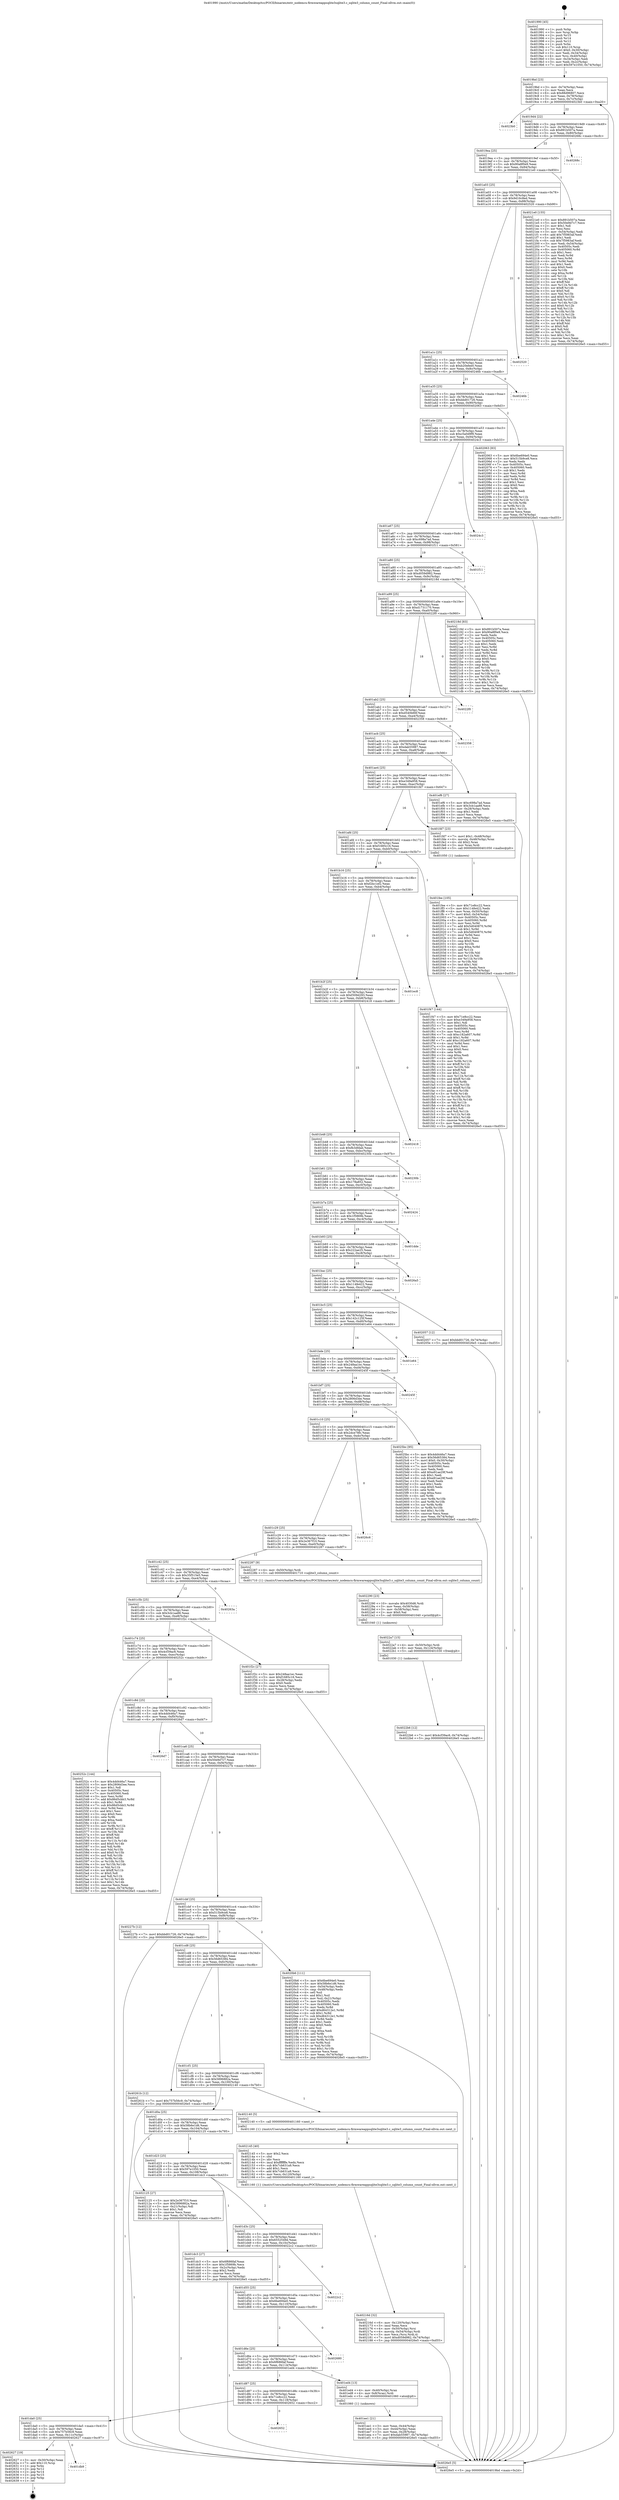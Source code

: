digraph "0x401990" {
  label = "0x401990 (/mnt/c/Users/mathe/Desktop/tcc/POCII/binaries/extr_nodemcu-firmwareappsqlite3sqlite3.c_sqlite3_column_count_Final-ollvm.out::main(0))"
  labelloc = "t"
  node[shape=record]

  Entry [label="",width=0.3,height=0.3,shape=circle,fillcolor=black,style=filled]
  "0x4019bd" [label="{
     0x4019bd [23]\l
     | [instrs]\l
     &nbsp;&nbsp;0x4019bd \<+3\>: mov -0x74(%rbp),%eax\l
     &nbsp;&nbsp;0x4019c0 \<+2\>: mov %eax,%ecx\l
     &nbsp;&nbsp;0x4019c2 \<+6\>: sub $0x88d96807,%ecx\l
     &nbsp;&nbsp;0x4019c8 \<+3\>: mov %eax,-0x78(%rbp)\l
     &nbsp;&nbsp;0x4019cb \<+3\>: mov %ecx,-0x7c(%rbp)\l
     &nbsp;&nbsp;0x4019ce \<+6\>: je 00000000004023b0 \<main+0xa20\>\l
  }"]
  "0x4023b0" [label="{
     0x4023b0\l
  }", style=dashed]
  "0x4019d4" [label="{
     0x4019d4 [22]\l
     | [instrs]\l
     &nbsp;&nbsp;0x4019d4 \<+5\>: jmp 00000000004019d9 \<main+0x49\>\l
     &nbsp;&nbsp;0x4019d9 \<+3\>: mov -0x78(%rbp),%eax\l
     &nbsp;&nbsp;0x4019dc \<+5\>: sub $0x891b507a,%eax\l
     &nbsp;&nbsp;0x4019e1 \<+3\>: mov %eax,-0x80(%rbp)\l
     &nbsp;&nbsp;0x4019e4 \<+6\>: je 000000000040268c \<main+0xcfc\>\l
  }"]
  Exit [label="",width=0.3,height=0.3,shape=circle,fillcolor=black,style=filled,peripheries=2]
  "0x40268c" [label="{
     0x40268c\l
  }", style=dashed]
  "0x4019ea" [label="{
     0x4019ea [25]\l
     | [instrs]\l
     &nbsp;&nbsp;0x4019ea \<+5\>: jmp 00000000004019ef \<main+0x5f\>\l
     &nbsp;&nbsp;0x4019ef \<+3\>: mov -0x78(%rbp),%eax\l
     &nbsp;&nbsp;0x4019f2 \<+5\>: sub $0x90a8f0e9,%eax\l
     &nbsp;&nbsp;0x4019f7 \<+6\>: mov %eax,-0x84(%rbp)\l
     &nbsp;&nbsp;0x4019fd \<+6\>: je 00000000004021e0 \<main+0x850\>\l
  }"]
  "0x401db9" [label="{
     0x401db9\l
  }", style=dashed]
  "0x4021e0" [label="{
     0x4021e0 [155]\l
     | [instrs]\l
     &nbsp;&nbsp;0x4021e0 \<+5\>: mov $0x891b507a,%eax\l
     &nbsp;&nbsp;0x4021e5 \<+5\>: mov $0x50e9d7c7,%ecx\l
     &nbsp;&nbsp;0x4021ea \<+2\>: mov $0x1,%dl\l
     &nbsp;&nbsp;0x4021ec \<+2\>: xor %esi,%esi\l
     &nbsp;&nbsp;0x4021ee \<+3\>: mov -0x54(%rbp),%edi\l
     &nbsp;&nbsp;0x4021f1 \<+6\>: add $0x7f5983af,%edi\l
     &nbsp;&nbsp;0x4021f7 \<+3\>: add $0x1,%edi\l
     &nbsp;&nbsp;0x4021fa \<+6\>: sub $0x7f5983af,%edi\l
     &nbsp;&nbsp;0x402200 \<+3\>: mov %edi,-0x54(%rbp)\l
     &nbsp;&nbsp;0x402203 \<+7\>: mov 0x40505c,%edi\l
     &nbsp;&nbsp;0x40220a \<+8\>: mov 0x405060,%r8d\l
     &nbsp;&nbsp;0x402212 \<+3\>: sub $0x1,%esi\l
     &nbsp;&nbsp;0x402215 \<+3\>: mov %edi,%r9d\l
     &nbsp;&nbsp;0x402218 \<+3\>: add %esi,%r9d\l
     &nbsp;&nbsp;0x40221b \<+4\>: imul %r9d,%edi\l
     &nbsp;&nbsp;0x40221f \<+3\>: and $0x1,%edi\l
     &nbsp;&nbsp;0x402222 \<+3\>: cmp $0x0,%edi\l
     &nbsp;&nbsp;0x402225 \<+4\>: sete %r10b\l
     &nbsp;&nbsp;0x402229 \<+4\>: cmp $0xa,%r8d\l
     &nbsp;&nbsp;0x40222d \<+4\>: setl %r11b\l
     &nbsp;&nbsp;0x402231 \<+3\>: mov %r10b,%bl\l
     &nbsp;&nbsp;0x402234 \<+3\>: xor $0xff,%bl\l
     &nbsp;&nbsp;0x402237 \<+3\>: mov %r11b,%r14b\l
     &nbsp;&nbsp;0x40223a \<+4\>: xor $0xff,%r14b\l
     &nbsp;&nbsp;0x40223e \<+3\>: xor $0x0,%dl\l
     &nbsp;&nbsp;0x402241 \<+3\>: mov %bl,%r15b\l
     &nbsp;&nbsp;0x402244 \<+4\>: and $0x0,%r15b\l
     &nbsp;&nbsp;0x402248 \<+3\>: and %dl,%r10b\l
     &nbsp;&nbsp;0x40224b \<+3\>: mov %r14b,%r12b\l
     &nbsp;&nbsp;0x40224e \<+4\>: and $0x0,%r12b\l
     &nbsp;&nbsp;0x402252 \<+3\>: and %dl,%r11b\l
     &nbsp;&nbsp;0x402255 \<+3\>: or %r10b,%r15b\l
     &nbsp;&nbsp;0x402258 \<+3\>: or %r11b,%r12b\l
     &nbsp;&nbsp;0x40225b \<+3\>: xor %r12b,%r15b\l
     &nbsp;&nbsp;0x40225e \<+3\>: or %r14b,%bl\l
     &nbsp;&nbsp;0x402261 \<+3\>: xor $0xff,%bl\l
     &nbsp;&nbsp;0x402264 \<+3\>: or $0x0,%dl\l
     &nbsp;&nbsp;0x402267 \<+2\>: and %dl,%bl\l
     &nbsp;&nbsp;0x402269 \<+3\>: or %bl,%r15b\l
     &nbsp;&nbsp;0x40226c \<+4\>: test $0x1,%r15b\l
     &nbsp;&nbsp;0x402270 \<+3\>: cmovne %ecx,%eax\l
     &nbsp;&nbsp;0x402273 \<+3\>: mov %eax,-0x74(%rbp)\l
     &nbsp;&nbsp;0x402276 \<+5\>: jmp 00000000004026e5 \<main+0xd55\>\l
  }"]
  "0x401a03" [label="{
     0x401a03 [25]\l
     | [instrs]\l
     &nbsp;&nbsp;0x401a03 \<+5\>: jmp 0000000000401a08 \<main+0x78\>\l
     &nbsp;&nbsp;0x401a08 \<+3\>: mov -0x78(%rbp),%eax\l
     &nbsp;&nbsp;0x401a0b \<+5\>: sub $0x9d16c8ed,%eax\l
     &nbsp;&nbsp;0x401a10 \<+6\>: mov %eax,-0x88(%rbp)\l
     &nbsp;&nbsp;0x401a16 \<+6\>: je 0000000000402520 \<main+0xb90\>\l
  }"]
  "0x402627" [label="{
     0x402627 [19]\l
     | [instrs]\l
     &nbsp;&nbsp;0x402627 \<+3\>: mov -0x30(%rbp),%eax\l
     &nbsp;&nbsp;0x40262a \<+7\>: add $0x110,%rsp\l
     &nbsp;&nbsp;0x402631 \<+1\>: pop %rbx\l
     &nbsp;&nbsp;0x402632 \<+2\>: pop %r12\l
     &nbsp;&nbsp;0x402634 \<+2\>: pop %r14\l
     &nbsp;&nbsp;0x402636 \<+2\>: pop %r15\l
     &nbsp;&nbsp;0x402638 \<+1\>: pop %rbp\l
     &nbsp;&nbsp;0x402639 \<+1\>: ret\l
  }"]
  "0x402520" [label="{
     0x402520\l
  }", style=dashed]
  "0x401a1c" [label="{
     0x401a1c [25]\l
     | [instrs]\l
     &nbsp;&nbsp;0x401a1c \<+5\>: jmp 0000000000401a21 \<main+0x91\>\l
     &nbsp;&nbsp;0x401a21 \<+3\>: mov -0x78(%rbp),%eax\l
     &nbsp;&nbsp;0x401a24 \<+5\>: sub $0xb20efee0,%eax\l
     &nbsp;&nbsp;0x401a29 \<+6\>: mov %eax,-0x8c(%rbp)\l
     &nbsp;&nbsp;0x401a2f \<+6\>: je 000000000040246b \<main+0xadb\>\l
  }"]
  "0x401da0" [label="{
     0x401da0 [25]\l
     | [instrs]\l
     &nbsp;&nbsp;0x401da0 \<+5\>: jmp 0000000000401da5 \<main+0x415\>\l
     &nbsp;&nbsp;0x401da5 \<+3\>: mov -0x78(%rbp),%eax\l
     &nbsp;&nbsp;0x401da8 \<+5\>: sub $0x757b56c9,%eax\l
     &nbsp;&nbsp;0x401dad \<+6\>: mov %eax,-0x11c(%rbp)\l
     &nbsp;&nbsp;0x401db3 \<+6\>: je 0000000000402627 \<main+0xc97\>\l
  }"]
  "0x40246b" [label="{
     0x40246b\l
  }", style=dashed]
  "0x401a35" [label="{
     0x401a35 [25]\l
     | [instrs]\l
     &nbsp;&nbsp;0x401a35 \<+5\>: jmp 0000000000401a3a \<main+0xaa\>\l
     &nbsp;&nbsp;0x401a3a \<+3\>: mov -0x78(%rbp),%eax\l
     &nbsp;&nbsp;0x401a3d \<+5\>: sub $0xbbd01726,%eax\l
     &nbsp;&nbsp;0x401a42 \<+6\>: mov %eax,-0x90(%rbp)\l
     &nbsp;&nbsp;0x401a48 \<+6\>: je 0000000000402063 \<main+0x6d3\>\l
  }"]
  "0x402652" [label="{
     0x402652\l
  }", style=dashed]
  "0x402063" [label="{
     0x402063 [83]\l
     | [instrs]\l
     &nbsp;&nbsp;0x402063 \<+5\>: mov $0x6be694e0,%eax\l
     &nbsp;&nbsp;0x402068 \<+5\>: mov $0x515b9ce8,%ecx\l
     &nbsp;&nbsp;0x40206d \<+2\>: xor %edx,%edx\l
     &nbsp;&nbsp;0x40206f \<+7\>: mov 0x40505c,%esi\l
     &nbsp;&nbsp;0x402076 \<+7\>: mov 0x405060,%edi\l
     &nbsp;&nbsp;0x40207d \<+3\>: sub $0x1,%edx\l
     &nbsp;&nbsp;0x402080 \<+3\>: mov %esi,%r8d\l
     &nbsp;&nbsp;0x402083 \<+3\>: add %edx,%r8d\l
     &nbsp;&nbsp;0x402086 \<+4\>: imul %r8d,%esi\l
     &nbsp;&nbsp;0x40208a \<+3\>: and $0x1,%esi\l
     &nbsp;&nbsp;0x40208d \<+3\>: cmp $0x0,%esi\l
     &nbsp;&nbsp;0x402090 \<+4\>: sete %r9b\l
     &nbsp;&nbsp;0x402094 \<+3\>: cmp $0xa,%edi\l
     &nbsp;&nbsp;0x402097 \<+4\>: setl %r10b\l
     &nbsp;&nbsp;0x40209b \<+3\>: mov %r9b,%r11b\l
     &nbsp;&nbsp;0x40209e \<+3\>: and %r10b,%r11b\l
     &nbsp;&nbsp;0x4020a1 \<+3\>: xor %r10b,%r9b\l
     &nbsp;&nbsp;0x4020a4 \<+3\>: or %r9b,%r11b\l
     &nbsp;&nbsp;0x4020a7 \<+4\>: test $0x1,%r11b\l
     &nbsp;&nbsp;0x4020ab \<+3\>: cmovne %ecx,%eax\l
     &nbsp;&nbsp;0x4020ae \<+3\>: mov %eax,-0x74(%rbp)\l
     &nbsp;&nbsp;0x4020b1 \<+5\>: jmp 00000000004026e5 \<main+0xd55\>\l
  }"]
  "0x401a4e" [label="{
     0x401a4e [25]\l
     | [instrs]\l
     &nbsp;&nbsp;0x401a4e \<+5\>: jmp 0000000000401a53 \<main+0xc3\>\l
     &nbsp;&nbsp;0x401a53 \<+3\>: mov -0x78(%rbp),%eax\l
     &nbsp;&nbsp;0x401a56 \<+5\>: sub $0xc5a0d9f9,%eax\l
     &nbsp;&nbsp;0x401a5b \<+6\>: mov %eax,-0x94(%rbp)\l
     &nbsp;&nbsp;0x401a61 \<+6\>: je 00000000004024c3 \<main+0xb33\>\l
  }"]
  "0x4022b6" [label="{
     0x4022b6 [12]\l
     | [instrs]\l
     &nbsp;&nbsp;0x4022b6 \<+7\>: movl $0x4cf39ac6,-0x74(%rbp)\l
     &nbsp;&nbsp;0x4022bd \<+5\>: jmp 00000000004026e5 \<main+0xd55\>\l
  }"]
  "0x4024c3" [label="{
     0x4024c3\l
  }", style=dashed]
  "0x401a67" [label="{
     0x401a67 [25]\l
     | [instrs]\l
     &nbsp;&nbsp;0x401a67 \<+5\>: jmp 0000000000401a6c \<main+0xdc\>\l
     &nbsp;&nbsp;0x401a6c \<+3\>: mov -0x78(%rbp),%eax\l
     &nbsp;&nbsp;0x401a6f \<+5\>: sub $0xc698a7ad,%eax\l
     &nbsp;&nbsp;0x401a74 \<+6\>: mov %eax,-0x98(%rbp)\l
     &nbsp;&nbsp;0x401a7a \<+6\>: je 0000000000401f11 \<main+0x581\>\l
  }"]
  "0x4022a7" [label="{
     0x4022a7 [15]\l
     | [instrs]\l
     &nbsp;&nbsp;0x4022a7 \<+4\>: mov -0x50(%rbp),%rdi\l
     &nbsp;&nbsp;0x4022ab \<+6\>: mov %eax,-0x124(%rbp)\l
     &nbsp;&nbsp;0x4022b1 \<+5\>: call 0000000000401030 \<free@plt\>\l
     | [calls]\l
     &nbsp;&nbsp;0x401030 \{1\} (unknown)\l
  }"]
  "0x401f11" [label="{
     0x401f11\l
  }", style=dashed]
  "0x401a80" [label="{
     0x401a80 [25]\l
     | [instrs]\l
     &nbsp;&nbsp;0x401a80 \<+5\>: jmp 0000000000401a85 \<main+0xf5\>\l
     &nbsp;&nbsp;0x401a85 \<+3\>: mov -0x78(%rbp),%eax\l
     &nbsp;&nbsp;0x401a88 \<+5\>: sub $0xd059d982,%eax\l
     &nbsp;&nbsp;0x401a8d \<+6\>: mov %eax,-0x9c(%rbp)\l
     &nbsp;&nbsp;0x401a93 \<+6\>: je 000000000040218d \<main+0x7fd\>\l
  }"]
  "0x402290" [label="{
     0x402290 [23]\l
     | [instrs]\l
     &nbsp;&nbsp;0x402290 \<+10\>: movabs $0x4030d6,%rdi\l
     &nbsp;&nbsp;0x40229a \<+3\>: mov %eax,-0x58(%rbp)\l
     &nbsp;&nbsp;0x40229d \<+3\>: mov -0x58(%rbp),%esi\l
     &nbsp;&nbsp;0x4022a0 \<+2\>: mov $0x0,%al\l
     &nbsp;&nbsp;0x4022a2 \<+5\>: call 0000000000401040 \<printf@plt\>\l
     | [calls]\l
     &nbsp;&nbsp;0x401040 \{1\} (unknown)\l
  }"]
  "0x40218d" [label="{
     0x40218d [83]\l
     | [instrs]\l
     &nbsp;&nbsp;0x40218d \<+5\>: mov $0x891b507a,%eax\l
     &nbsp;&nbsp;0x402192 \<+5\>: mov $0x90a8f0e9,%ecx\l
     &nbsp;&nbsp;0x402197 \<+2\>: xor %edx,%edx\l
     &nbsp;&nbsp;0x402199 \<+7\>: mov 0x40505c,%esi\l
     &nbsp;&nbsp;0x4021a0 \<+7\>: mov 0x405060,%edi\l
     &nbsp;&nbsp;0x4021a7 \<+3\>: sub $0x1,%edx\l
     &nbsp;&nbsp;0x4021aa \<+3\>: mov %esi,%r8d\l
     &nbsp;&nbsp;0x4021ad \<+3\>: add %edx,%r8d\l
     &nbsp;&nbsp;0x4021b0 \<+4\>: imul %r8d,%esi\l
     &nbsp;&nbsp;0x4021b4 \<+3\>: and $0x1,%esi\l
     &nbsp;&nbsp;0x4021b7 \<+3\>: cmp $0x0,%esi\l
     &nbsp;&nbsp;0x4021ba \<+4\>: sete %r9b\l
     &nbsp;&nbsp;0x4021be \<+3\>: cmp $0xa,%edi\l
     &nbsp;&nbsp;0x4021c1 \<+4\>: setl %r10b\l
     &nbsp;&nbsp;0x4021c5 \<+3\>: mov %r9b,%r11b\l
     &nbsp;&nbsp;0x4021c8 \<+3\>: and %r10b,%r11b\l
     &nbsp;&nbsp;0x4021cb \<+3\>: xor %r10b,%r9b\l
     &nbsp;&nbsp;0x4021ce \<+3\>: or %r9b,%r11b\l
     &nbsp;&nbsp;0x4021d1 \<+4\>: test $0x1,%r11b\l
     &nbsp;&nbsp;0x4021d5 \<+3\>: cmovne %ecx,%eax\l
     &nbsp;&nbsp;0x4021d8 \<+3\>: mov %eax,-0x74(%rbp)\l
     &nbsp;&nbsp;0x4021db \<+5\>: jmp 00000000004026e5 \<main+0xd55\>\l
  }"]
  "0x401a99" [label="{
     0x401a99 [25]\l
     | [instrs]\l
     &nbsp;&nbsp;0x401a99 \<+5\>: jmp 0000000000401a9e \<main+0x10e\>\l
     &nbsp;&nbsp;0x401a9e \<+3\>: mov -0x78(%rbp),%eax\l
     &nbsp;&nbsp;0x401aa1 \<+5\>: sub $0xd1731170,%eax\l
     &nbsp;&nbsp;0x401aa6 \<+6\>: mov %eax,-0xa0(%rbp)\l
     &nbsp;&nbsp;0x401aac \<+6\>: je 00000000004022f0 \<main+0x960\>\l
  }"]
  "0x40216d" [label="{
     0x40216d [32]\l
     | [instrs]\l
     &nbsp;&nbsp;0x40216d \<+6\>: mov -0x120(%rbp),%ecx\l
     &nbsp;&nbsp;0x402173 \<+3\>: imul %eax,%ecx\l
     &nbsp;&nbsp;0x402176 \<+4\>: mov -0x50(%rbp),%rsi\l
     &nbsp;&nbsp;0x40217a \<+4\>: movslq -0x54(%rbp),%rdi\l
     &nbsp;&nbsp;0x40217e \<+3\>: mov %ecx,(%rsi,%rdi,4)\l
     &nbsp;&nbsp;0x402181 \<+7\>: movl $0xd059d982,-0x74(%rbp)\l
     &nbsp;&nbsp;0x402188 \<+5\>: jmp 00000000004026e5 \<main+0xd55\>\l
  }"]
  "0x4022f0" [label="{
     0x4022f0\l
  }", style=dashed]
  "0x401ab2" [label="{
     0x401ab2 [25]\l
     | [instrs]\l
     &nbsp;&nbsp;0x401ab2 \<+5\>: jmp 0000000000401ab7 \<main+0x127\>\l
     &nbsp;&nbsp;0x401ab7 \<+3\>: mov -0x78(%rbp),%eax\l
     &nbsp;&nbsp;0x401aba \<+5\>: sub $0xd540b66f,%eax\l
     &nbsp;&nbsp;0x401abf \<+6\>: mov %eax,-0xa4(%rbp)\l
     &nbsp;&nbsp;0x401ac5 \<+6\>: je 0000000000402358 \<main+0x9c8\>\l
  }"]
  "0x402145" [label="{
     0x402145 [40]\l
     | [instrs]\l
     &nbsp;&nbsp;0x402145 \<+5\>: mov $0x2,%ecx\l
     &nbsp;&nbsp;0x40214a \<+1\>: cltd\l
     &nbsp;&nbsp;0x40214b \<+2\>: idiv %ecx\l
     &nbsp;&nbsp;0x40214d \<+6\>: imul $0xfffffffe,%edx,%ecx\l
     &nbsp;&nbsp;0x402153 \<+6\>: sub $0x7cb631a9,%ecx\l
     &nbsp;&nbsp;0x402159 \<+3\>: add $0x1,%ecx\l
     &nbsp;&nbsp;0x40215c \<+6\>: add $0x7cb631a9,%ecx\l
     &nbsp;&nbsp;0x402162 \<+6\>: mov %ecx,-0x120(%rbp)\l
     &nbsp;&nbsp;0x402168 \<+5\>: call 0000000000401160 \<next_i\>\l
     | [calls]\l
     &nbsp;&nbsp;0x401160 \{1\} (/mnt/c/Users/mathe/Desktop/tcc/POCII/binaries/extr_nodemcu-firmwareappsqlite3sqlite3.c_sqlite3_column_count_Final-ollvm.out::next_i)\l
  }"]
  "0x402358" [label="{
     0x402358\l
  }", style=dashed]
  "0x401acb" [label="{
     0x401acb [25]\l
     | [instrs]\l
     &nbsp;&nbsp;0x401acb \<+5\>: jmp 0000000000401ad0 \<main+0x140\>\l
     &nbsp;&nbsp;0x401ad0 \<+3\>: mov -0x78(%rbp),%eax\l
     &nbsp;&nbsp;0x401ad3 \<+5\>: sub $0xdab55987,%eax\l
     &nbsp;&nbsp;0x401ad8 \<+6\>: mov %eax,-0xa8(%rbp)\l
     &nbsp;&nbsp;0x401ade \<+6\>: je 0000000000401ef6 \<main+0x566\>\l
  }"]
  "0x401fee" [label="{
     0x401fee [105]\l
     | [instrs]\l
     &nbsp;&nbsp;0x401fee \<+5\>: mov $0x71e8cc22,%ecx\l
     &nbsp;&nbsp;0x401ff3 \<+5\>: mov $0x114fe422,%edx\l
     &nbsp;&nbsp;0x401ff8 \<+4\>: mov %rax,-0x50(%rbp)\l
     &nbsp;&nbsp;0x401ffc \<+7\>: movl $0x0,-0x54(%rbp)\l
     &nbsp;&nbsp;0x402003 \<+7\>: mov 0x40505c,%esi\l
     &nbsp;&nbsp;0x40200a \<+8\>: mov 0x405060,%r8d\l
     &nbsp;&nbsp;0x402012 \<+3\>: mov %esi,%r9d\l
     &nbsp;&nbsp;0x402015 \<+7\>: add $0x5d040870,%r9d\l
     &nbsp;&nbsp;0x40201c \<+4\>: sub $0x1,%r9d\l
     &nbsp;&nbsp;0x402020 \<+7\>: sub $0x5d040870,%r9d\l
     &nbsp;&nbsp;0x402027 \<+4\>: imul %r9d,%esi\l
     &nbsp;&nbsp;0x40202b \<+3\>: and $0x1,%esi\l
     &nbsp;&nbsp;0x40202e \<+3\>: cmp $0x0,%esi\l
     &nbsp;&nbsp;0x402031 \<+4\>: sete %r10b\l
     &nbsp;&nbsp;0x402035 \<+4\>: cmp $0xa,%r8d\l
     &nbsp;&nbsp;0x402039 \<+4\>: setl %r11b\l
     &nbsp;&nbsp;0x40203d \<+3\>: mov %r10b,%bl\l
     &nbsp;&nbsp;0x402040 \<+3\>: and %r11b,%bl\l
     &nbsp;&nbsp;0x402043 \<+3\>: xor %r11b,%r10b\l
     &nbsp;&nbsp;0x402046 \<+3\>: or %r10b,%bl\l
     &nbsp;&nbsp;0x402049 \<+3\>: test $0x1,%bl\l
     &nbsp;&nbsp;0x40204c \<+3\>: cmovne %edx,%ecx\l
     &nbsp;&nbsp;0x40204f \<+3\>: mov %ecx,-0x74(%rbp)\l
     &nbsp;&nbsp;0x402052 \<+5\>: jmp 00000000004026e5 \<main+0xd55\>\l
  }"]
  "0x401ef6" [label="{
     0x401ef6 [27]\l
     | [instrs]\l
     &nbsp;&nbsp;0x401ef6 \<+5\>: mov $0xc698a7ad,%eax\l
     &nbsp;&nbsp;0x401efb \<+5\>: mov $0x3cb1aa88,%ecx\l
     &nbsp;&nbsp;0x401f00 \<+3\>: mov -0x28(%rbp),%edx\l
     &nbsp;&nbsp;0x401f03 \<+3\>: cmp $0x1,%edx\l
     &nbsp;&nbsp;0x401f06 \<+3\>: cmovl %ecx,%eax\l
     &nbsp;&nbsp;0x401f09 \<+3\>: mov %eax,-0x74(%rbp)\l
     &nbsp;&nbsp;0x401f0c \<+5\>: jmp 00000000004026e5 \<main+0xd55\>\l
  }"]
  "0x401ae4" [label="{
     0x401ae4 [25]\l
     | [instrs]\l
     &nbsp;&nbsp;0x401ae4 \<+5\>: jmp 0000000000401ae9 \<main+0x159\>\l
     &nbsp;&nbsp;0x401ae9 \<+3\>: mov -0x78(%rbp),%eax\l
     &nbsp;&nbsp;0x401aec \<+5\>: sub $0xe349a958,%eax\l
     &nbsp;&nbsp;0x401af1 \<+6\>: mov %eax,-0xac(%rbp)\l
     &nbsp;&nbsp;0x401af7 \<+6\>: je 0000000000401fd7 \<main+0x647\>\l
  }"]
  "0x401ee1" [label="{
     0x401ee1 [21]\l
     | [instrs]\l
     &nbsp;&nbsp;0x401ee1 \<+3\>: mov %eax,-0x44(%rbp)\l
     &nbsp;&nbsp;0x401ee4 \<+3\>: mov -0x44(%rbp),%eax\l
     &nbsp;&nbsp;0x401ee7 \<+3\>: mov %eax,-0x28(%rbp)\l
     &nbsp;&nbsp;0x401eea \<+7\>: movl $0xdab55987,-0x74(%rbp)\l
     &nbsp;&nbsp;0x401ef1 \<+5\>: jmp 00000000004026e5 \<main+0xd55\>\l
  }"]
  "0x401fd7" [label="{
     0x401fd7 [23]\l
     | [instrs]\l
     &nbsp;&nbsp;0x401fd7 \<+7\>: movl $0x1,-0x48(%rbp)\l
     &nbsp;&nbsp;0x401fde \<+4\>: movslq -0x48(%rbp),%rax\l
     &nbsp;&nbsp;0x401fe2 \<+4\>: shl $0x2,%rax\l
     &nbsp;&nbsp;0x401fe6 \<+3\>: mov %rax,%rdi\l
     &nbsp;&nbsp;0x401fe9 \<+5\>: call 0000000000401050 \<malloc@plt\>\l
     | [calls]\l
     &nbsp;&nbsp;0x401050 \{1\} (unknown)\l
  }"]
  "0x401afd" [label="{
     0x401afd [25]\l
     | [instrs]\l
     &nbsp;&nbsp;0x401afd \<+5\>: jmp 0000000000401b02 \<main+0x172\>\l
     &nbsp;&nbsp;0x401b02 \<+3\>: mov -0x78(%rbp),%eax\l
     &nbsp;&nbsp;0x401b05 \<+5\>: sub $0xf1685c16,%eax\l
     &nbsp;&nbsp;0x401b0a \<+6\>: mov %eax,-0xb0(%rbp)\l
     &nbsp;&nbsp;0x401b10 \<+6\>: je 0000000000401f47 \<main+0x5b7\>\l
  }"]
  "0x401d87" [label="{
     0x401d87 [25]\l
     | [instrs]\l
     &nbsp;&nbsp;0x401d87 \<+5\>: jmp 0000000000401d8c \<main+0x3fc\>\l
     &nbsp;&nbsp;0x401d8c \<+3\>: mov -0x78(%rbp),%eax\l
     &nbsp;&nbsp;0x401d8f \<+5\>: sub $0x71e8cc22,%eax\l
     &nbsp;&nbsp;0x401d94 \<+6\>: mov %eax,-0x118(%rbp)\l
     &nbsp;&nbsp;0x401d9a \<+6\>: je 0000000000402652 \<main+0xcc2\>\l
  }"]
  "0x401f47" [label="{
     0x401f47 [144]\l
     | [instrs]\l
     &nbsp;&nbsp;0x401f47 \<+5\>: mov $0x71e8cc22,%eax\l
     &nbsp;&nbsp;0x401f4c \<+5\>: mov $0xe349a958,%ecx\l
     &nbsp;&nbsp;0x401f51 \<+2\>: mov $0x1,%dl\l
     &nbsp;&nbsp;0x401f53 \<+7\>: mov 0x40505c,%esi\l
     &nbsp;&nbsp;0x401f5a \<+7\>: mov 0x405060,%edi\l
     &nbsp;&nbsp;0x401f61 \<+3\>: mov %esi,%r8d\l
     &nbsp;&nbsp;0x401f64 \<+7\>: sub $0xc182a607,%r8d\l
     &nbsp;&nbsp;0x401f6b \<+4\>: sub $0x1,%r8d\l
     &nbsp;&nbsp;0x401f6f \<+7\>: add $0xc182a607,%r8d\l
     &nbsp;&nbsp;0x401f76 \<+4\>: imul %r8d,%esi\l
     &nbsp;&nbsp;0x401f7a \<+3\>: and $0x1,%esi\l
     &nbsp;&nbsp;0x401f7d \<+3\>: cmp $0x0,%esi\l
     &nbsp;&nbsp;0x401f80 \<+4\>: sete %r9b\l
     &nbsp;&nbsp;0x401f84 \<+3\>: cmp $0xa,%edi\l
     &nbsp;&nbsp;0x401f87 \<+4\>: setl %r10b\l
     &nbsp;&nbsp;0x401f8b \<+3\>: mov %r9b,%r11b\l
     &nbsp;&nbsp;0x401f8e \<+4\>: xor $0xff,%r11b\l
     &nbsp;&nbsp;0x401f92 \<+3\>: mov %r10b,%bl\l
     &nbsp;&nbsp;0x401f95 \<+3\>: xor $0xff,%bl\l
     &nbsp;&nbsp;0x401f98 \<+3\>: xor $0x1,%dl\l
     &nbsp;&nbsp;0x401f9b \<+3\>: mov %r11b,%r14b\l
     &nbsp;&nbsp;0x401f9e \<+4\>: and $0xff,%r14b\l
     &nbsp;&nbsp;0x401fa2 \<+3\>: and %dl,%r9b\l
     &nbsp;&nbsp;0x401fa5 \<+3\>: mov %bl,%r15b\l
     &nbsp;&nbsp;0x401fa8 \<+4\>: and $0xff,%r15b\l
     &nbsp;&nbsp;0x401fac \<+3\>: and %dl,%r10b\l
     &nbsp;&nbsp;0x401faf \<+3\>: or %r9b,%r14b\l
     &nbsp;&nbsp;0x401fb2 \<+3\>: or %r10b,%r15b\l
     &nbsp;&nbsp;0x401fb5 \<+3\>: xor %r15b,%r14b\l
     &nbsp;&nbsp;0x401fb8 \<+3\>: or %bl,%r11b\l
     &nbsp;&nbsp;0x401fbb \<+4\>: xor $0xff,%r11b\l
     &nbsp;&nbsp;0x401fbf \<+3\>: or $0x1,%dl\l
     &nbsp;&nbsp;0x401fc2 \<+3\>: and %dl,%r11b\l
     &nbsp;&nbsp;0x401fc5 \<+3\>: or %r11b,%r14b\l
     &nbsp;&nbsp;0x401fc8 \<+4\>: test $0x1,%r14b\l
     &nbsp;&nbsp;0x401fcc \<+3\>: cmovne %ecx,%eax\l
     &nbsp;&nbsp;0x401fcf \<+3\>: mov %eax,-0x74(%rbp)\l
     &nbsp;&nbsp;0x401fd2 \<+5\>: jmp 00000000004026e5 \<main+0xd55\>\l
  }"]
  "0x401b16" [label="{
     0x401b16 [25]\l
     | [instrs]\l
     &nbsp;&nbsp;0x401b16 \<+5\>: jmp 0000000000401b1b \<main+0x18b\>\l
     &nbsp;&nbsp;0x401b1b \<+3\>: mov -0x78(%rbp),%eax\l
     &nbsp;&nbsp;0x401b1e \<+5\>: sub $0xf2bc1ef2,%eax\l
     &nbsp;&nbsp;0x401b23 \<+6\>: mov %eax,-0xb4(%rbp)\l
     &nbsp;&nbsp;0x401b29 \<+6\>: je 0000000000401ec8 \<main+0x538\>\l
  }"]
  "0x401ed4" [label="{
     0x401ed4 [13]\l
     | [instrs]\l
     &nbsp;&nbsp;0x401ed4 \<+4\>: mov -0x40(%rbp),%rax\l
     &nbsp;&nbsp;0x401ed8 \<+4\>: mov 0x8(%rax),%rdi\l
     &nbsp;&nbsp;0x401edc \<+5\>: call 0000000000401060 \<atoi@plt\>\l
     | [calls]\l
     &nbsp;&nbsp;0x401060 \{1\} (unknown)\l
  }"]
  "0x401ec8" [label="{
     0x401ec8\l
  }", style=dashed]
  "0x401b2f" [label="{
     0x401b2f [25]\l
     | [instrs]\l
     &nbsp;&nbsp;0x401b2f \<+5\>: jmp 0000000000401b34 \<main+0x1a4\>\l
     &nbsp;&nbsp;0x401b34 \<+3\>: mov -0x78(%rbp),%eax\l
     &nbsp;&nbsp;0x401b37 \<+5\>: sub $0xf309d293,%eax\l
     &nbsp;&nbsp;0x401b3c \<+6\>: mov %eax,-0xb8(%rbp)\l
     &nbsp;&nbsp;0x401b42 \<+6\>: je 0000000000402418 \<main+0xa88\>\l
  }"]
  "0x401d6e" [label="{
     0x401d6e [25]\l
     | [instrs]\l
     &nbsp;&nbsp;0x401d6e \<+5\>: jmp 0000000000401d73 \<main+0x3e3\>\l
     &nbsp;&nbsp;0x401d73 \<+3\>: mov -0x78(%rbp),%eax\l
     &nbsp;&nbsp;0x401d76 \<+5\>: sub $0x6f686faf,%eax\l
     &nbsp;&nbsp;0x401d7b \<+6\>: mov %eax,-0x114(%rbp)\l
     &nbsp;&nbsp;0x401d81 \<+6\>: je 0000000000401ed4 \<main+0x544\>\l
  }"]
  "0x402418" [label="{
     0x402418\l
  }", style=dashed]
  "0x401b48" [label="{
     0x401b48 [25]\l
     | [instrs]\l
     &nbsp;&nbsp;0x401b48 \<+5\>: jmp 0000000000401b4d \<main+0x1bd\>\l
     &nbsp;&nbsp;0x401b4d \<+3\>: mov -0x78(%rbp),%eax\l
     &nbsp;&nbsp;0x401b50 \<+5\>: sub $0xfb3dfdab,%eax\l
     &nbsp;&nbsp;0x401b55 \<+6\>: mov %eax,-0xbc(%rbp)\l
     &nbsp;&nbsp;0x401b5b \<+6\>: je 000000000040230b \<main+0x97b\>\l
  }"]
  "0x402680" [label="{
     0x402680\l
  }", style=dashed]
  "0x40230b" [label="{
     0x40230b\l
  }", style=dashed]
  "0x401b61" [label="{
     0x401b61 [25]\l
     | [instrs]\l
     &nbsp;&nbsp;0x401b61 \<+5\>: jmp 0000000000401b66 \<main+0x1d6\>\l
     &nbsp;&nbsp;0x401b66 \<+3\>: mov -0x78(%rbp),%eax\l
     &nbsp;&nbsp;0x401b69 \<+5\>: sub $0x178a852,%eax\l
     &nbsp;&nbsp;0x401b6e \<+6\>: mov %eax,-0xc0(%rbp)\l
     &nbsp;&nbsp;0x401b74 \<+6\>: je 0000000000402424 \<main+0xa94\>\l
  }"]
  "0x401d55" [label="{
     0x401d55 [25]\l
     | [instrs]\l
     &nbsp;&nbsp;0x401d55 \<+5\>: jmp 0000000000401d5a \<main+0x3ca\>\l
     &nbsp;&nbsp;0x401d5a \<+3\>: mov -0x78(%rbp),%eax\l
     &nbsp;&nbsp;0x401d5d \<+5\>: sub $0x6be694e0,%eax\l
     &nbsp;&nbsp;0x401d62 \<+6\>: mov %eax,-0x110(%rbp)\l
     &nbsp;&nbsp;0x401d68 \<+6\>: je 0000000000402680 \<main+0xcf0\>\l
  }"]
  "0x402424" [label="{
     0x402424\l
  }", style=dashed]
  "0x401b7a" [label="{
     0x401b7a [25]\l
     | [instrs]\l
     &nbsp;&nbsp;0x401b7a \<+5\>: jmp 0000000000401b7f \<main+0x1ef\>\l
     &nbsp;&nbsp;0x401b7f \<+3\>: mov -0x78(%rbp),%eax\l
     &nbsp;&nbsp;0x401b82 \<+5\>: sub $0x1f5869b,%eax\l
     &nbsp;&nbsp;0x401b87 \<+6\>: mov %eax,-0xc4(%rbp)\l
     &nbsp;&nbsp;0x401b8d \<+6\>: je 0000000000401dde \<main+0x44e\>\l
  }"]
  "0x4022c2" [label="{
     0x4022c2\l
  }", style=dashed]
  "0x401dde" [label="{
     0x401dde\l
  }", style=dashed]
  "0x401b93" [label="{
     0x401b93 [25]\l
     | [instrs]\l
     &nbsp;&nbsp;0x401b93 \<+5\>: jmp 0000000000401b98 \<main+0x208\>\l
     &nbsp;&nbsp;0x401b98 \<+3\>: mov -0x78(%rbp),%eax\l
     &nbsp;&nbsp;0x401b9b \<+5\>: sub $0x222ae25,%eax\l
     &nbsp;&nbsp;0x401ba0 \<+6\>: mov %eax,-0xc8(%rbp)\l
     &nbsp;&nbsp;0x401ba6 \<+6\>: je 00000000004026a5 \<main+0xd15\>\l
  }"]
  "0x401990" [label="{
     0x401990 [45]\l
     | [instrs]\l
     &nbsp;&nbsp;0x401990 \<+1\>: push %rbp\l
     &nbsp;&nbsp;0x401991 \<+3\>: mov %rsp,%rbp\l
     &nbsp;&nbsp;0x401994 \<+2\>: push %r15\l
     &nbsp;&nbsp;0x401996 \<+2\>: push %r14\l
     &nbsp;&nbsp;0x401998 \<+2\>: push %r12\l
     &nbsp;&nbsp;0x40199a \<+1\>: push %rbx\l
     &nbsp;&nbsp;0x40199b \<+7\>: sub $0x110,%rsp\l
     &nbsp;&nbsp;0x4019a2 \<+7\>: movl $0x0,-0x30(%rbp)\l
     &nbsp;&nbsp;0x4019a9 \<+3\>: mov %edi,-0x34(%rbp)\l
     &nbsp;&nbsp;0x4019ac \<+4\>: mov %rsi,-0x40(%rbp)\l
     &nbsp;&nbsp;0x4019b0 \<+3\>: mov -0x34(%rbp),%edi\l
     &nbsp;&nbsp;0x4019b3 \<+3\>: mov %edi,-0x2c(%rbp)\l
     &nbsp;&nbsp;0x4019b6 \<+7\>: movl $0x597e1050,-0x74(%rbp)\l
  }"]
  "0x4026a5" [label="{
     0x4026a5\l
  }", style=dashed]
  "0x401bac" [label="{
     0x401bac [25]\l
     | [instrs]\l
     &nbsp;&nbsp;0x401bac \<+5\>: jmp 0000000000401bb1 \<main+0x221\>\l
     &nbsp;&nbsp;0x401bb1 \<+3\>: mov -0x78(%rbp),%eax\l
     &nbsp;&nbsp;0x401bb4 \<+5\>: sub $0x114fe422,%eax\l
     &nbsp;&nbsp;0x401bb9 \<+6\>: mov %eax,-0xcc(%rbp)\l
     &nbsp;&nbsp;0x401bbf \<+6\>: je 0000000000402057 \<main+0x6c7\>\l
  }"]
  "0x4026e5" [label="{
     0x4026e5 [5]\l
     | [instrs]\l
     &nbsp;&nbsp;0x4026e5 \<+5\>: jmp 00000000004019bd \<main+0x2d\>\l
  }"]
  "0x402057" [label="{
     0x402057 [12]\l
     | [instrs]\l
     &nbsp;&nbsp;0x402057 \<+7\>: movl $0xbbd01726,-0x74(%rbp)\l
     &nbsp;&nbsp;0x40205e \<+5\>: jmp 00000000004026e5 \<main+0xd55\>\l
  }"]
  "0x401bc5" [label="{
     0x401bc5 [25]\l
     | [instrs]\l
     &nbsp;&nbsp;0x401bc5 \<+5\>: jmp 0000000000401bca \<main+0x23a\>\l
     &nbsp;&nbsp;0x401bca \<+3\>: mov -0x78(%rbp),%eax\l
     &nbsp;&nbsp;0x401bcd \<+5\>: sub $0x142c125f,%eax\l
     &nbsp;&nbsp;0x401bd2 \<+6\>: mov %eax,-0xd0(%rbp)\l
     &nbsp;&nbsp;0x401bd8 \<+6\>: je 0000000000401e64 \<main+0x4d4\>\l
  }"]
  "0x401d3c" [label="{
     0x401d3c [25]\l
     | [instrs]\l
     &nbsp;&nbsp;0x401d3c \<+5\>: jmp 0000000000401d41 \<main+0x3b1\>\l
     &nbsp;&nbsp;0x401d41 \<+3\>: mov -0x78(%rbp),%eax\l
     &nbsp;&nbsp;0x401d44 \<+5\>: sub $0x6552549d,%eax\l
     &nbsp;&nbsp;0x401d49 \<+6\>: mov %eax,-0x10c(%rbp)\l
     &nbsp;&nbsp;0x401d4f \<+6\>: je 00000000004022c2 \<main+0x932\>\l
  }"]
  "0x401e64" [label="{
     0x401e64\l
  }", style=dashed]
  "0x401bde" [label="{
     0x401bde [25]\l
     | [instrs]\l
     &nbsp;&nbsp;0x401bde \<+5\>: jmp 0000000000401be3 \<main+0x253\>\l
     &nbsp;&nbsp;0x401be3 \<+3\>: mov -0x78(%rbp),%eax\l
     &nbsp;&nbsp;0x401be6 \<+5\>: sub $0x248aa1ec,%eax\l
     &nbsp;&nbsp;0x401beb \<+6\>: mov %eax,-0xd4(%rbp)\l
     &nbsp;&nbsp;0x401bf1 \<+6\>: je 000000000040245f \<main+0xacf\>\l
  }"]
  "0x401dc3" [label="{
     0x401dc3 [27]\l
     | [instrs]\l
     &nbsp;&nbsp;0x401dc3 \<+5\>: mov $0x6f686faf,%eax\l
     &nbsp;&nbsp;0x401dc8 \<+5\>: mov $0x1f5869b,%ecx\l
     &nbsp;&nbsp;0x401dcd \<+3\>: mov -0x2c(%rbp),%edx\l
     &nbsp;&nbsp;0x401dd0 \<+3\>: cmp $0x2,%edx\l
     &nbsp;&nbsp;0x401dd3 \<+3\>: cmovne %ecx,%eax\l
     &nbsp;&nbsp;0x401dd6 \<+3\>: mov %eax,-0x74(%rbp)\l
     &nbsp;&nbsp;0x401dd9 \<+5\>: jmp 00000000004026e5 \<main+0xd55\>\l
  }"]
  "0x40245f" [label="{
     0x40245f\l
  }", style=dashed]
  "0x401bf7" [label="{
     0x401bf7 [25]\l
     | [instrs]\l
     &nbsp;&nbsp;0x401bf7 \<+5\>: jmp 0000000000401bfc \<main+0x26c\>\l
     &nbsp;&nbsp;0x401bfc \<+3\>: mov -0x78(%rbp),%eax\l
     &nbsp;&nbsp;0x401bff \<+5\>: sub $0x2806d3ee,%eax\l
     &nbsp;&nbsp;0x401c04 \<+6\>: mov %eax,-0xd8(%rbp)\l
     &nbsp;&nbsp;0x401c0a \<+6\>: je 00000000004025bc \<main+0xc2c\>\l
  }"]
  "0x401d23" [label="{
     0x401d23 [25]\l
     | [instrs]\l
     &nbsp;&nbsp;0x401d23 \<+5\>: jmp 0000000000401d28 \<main+0x398\>\l
     &nbsp;&nbsp;0x401d28 \<+3\>: mov -0x78(%rbp),%eax\l
     &nbsp;&nbsp;0x401d2b \<+5\>: sub $0x597e1050,%eax\l
     &nbsp;&nbsp;0x401d30 \<+6\>: mov %eax,-0x108(%rbp)\l
     &nbsp;&nbsp;0x401d36 \<+6\>: je 0000000000401dc3 \<main+0x433\>\l
  }"]
  "0x4025bc" [label="{
     0x4025bc [95]\l
     | [instrs]\l
     &nbsp;&nbsp;0x4025bc \<+5\>: mov $0x4dd446a7,%eax\l
     &nbsp;&nbsp;0x4025c1 \<+5\>: mov $0x56d65384,%ecx\l
     &nbsp;&nbsp;0x4025c6 \<+7\>: movl $0x0,-0x30(%rbp)\l
     &nbsp;&nbsp;0x4025cd \<+7\>: mov 0x40505c,%edx\l
     &nbsp;&nbsp;0x4025d4 \<+7\>: mov 0x405060,%esi\l
     &nbsp;&nbsp;0x4025db \<+2\>: mov %edx,%edi\l
     &nbsp;&nbsp;0x4025dd \<+6\>: add $0xe91ae29f,%edi\l
     &nbsp;&nbsp;0x4025e3 \<+3\>: sub $0x1,%edi\l
     &nbsp;&nbsp;0x4025e6 \<+6\>: sub $0xe91ae29f,%edi\l
     &nbsp;&nbsp;0x4025ec \<+3\>: imul %edi,%edx\l
     &nbsp;&nbsp;0x4025ef \<+3\>: and $0x1,%edx\l
     &nbsp;&nbsp;0x4025f2 \<+3\>: cmp $0x0,%edx\l
     &nbsp;&nbsp;0x4025f5 \<+4\>: sete %r8b\l
     &nbsp;&nbsp;0x4025f9 \<+3\>: cmp $0xa,%esi\l
     &nbsp;&nbsp;0x4025fc \<+4\>: setl %r9b\l
     &nbsp;&nbsp;0x402600 \<+3\>: mov %r8b,%r10b\l
     &nbsp;&nbsp;0x402603 \<+3\>: and %r9b,%r10b\l
     &nbsp;&nbsp;0x402606 \<+3\>: xor %r9b,%r8b\l
     &nbsp;&nbsp;0x402609 \<+3\>: or %r8b,%r10b\l
     &nbsp;&nbsp;0x40260c \<+4\>: test $0x1,%r10b\l
     &nbsp;&nbsp;0x402610 \<+3\>: cmovne %ecx,%eax\l
     &nbsp;&nbsp;0x402613 \<+3\>: mov %eax,-0x74(%rbp)\l
     &nbsp;&nbsp;0x402616 \<+5\>: jmp 00000000004026e5 \<main+0xd55\>\l
  }"]
  "0x401c10" [label="{
     0x401c10 [25]\l
     | [instrs]\l
     &nbsp;&nbsp;0x401c10 \<+5\>: jmp 0000000000401c15 \<main+0x285\>\l
     &nbsp;&nbsp;0x401c15 \<+3\>: mov -0x78(%rbp),%eax\l
     &nbsp;&nbsp;0x401c18 \<+5\>: sub $0x2dce78fc,%eax\l
     &nbsp;&nbsp;0x401c1d \<+6\>: mov %eax,-0xdc(%rbp)\l
     &nbsp;&nbsp;0x401c23 \<+6\>: je 00000000004026c6 \<main+0xd36\>\l
  }"]
  "0x402125" [label="{
     0x402125 [27]\l
     | [instrs]\l
     &nbsp;&nbsp;0x402125 \<+5\>: mov $0x2e367f10,%eax\l
     &nbsp;&nbsp;0x40212a \<+5\>: mov $0x5896882a,%ecx\l
     &nbsp;&nbsp;0x40212f \<+3\>: mov -0x21(%rbp),%dl\l
     &nbsp;&nbsp;0x402132 \<+3\>: test $0x1,%dl\l
     &nbsp;&nbsp;0x402135 \<+3\>: cmovne %ecx,%eax\l
     &nbsp;&nbsp;0x402138 \<+3\>: mov %eax,-0x74(%rbp)\l
     &nbsp;&nbsp;0x40213b \<+5\>: jmp 00000000004026e5 \<main+0xd55\>\l
  }"]
  "0x4026c6" [label="{
     0x4026c6\l
  }", style=dashed]
  "0x401c29" [label="{
     0x401c29 [25]\l
     | [instrs]\l
     &nbsp;&nbsp;0x401c29 \<+5\>: jmp 0000000000401c2e \<main+0x29e\>\l
     &nbsp;&nbsp;0x401c2e \<+3\>: mov -0x78(%rbp),%eax\l
     &nbsp;&nbsp;0x401c31 \<+5\>: sub $0x2e367f10,%eax\l
     &nbsp;&nbsp;0x401c36 \<+6\>: mov %eax,-0xe0(%rbp)\l
     &nbsp;&nbsp;0x401c3c \<+6\>: je 0000000000402287 \<main+0x8f7\>\l
  }"]
  "0x401d0a" [label="{
     0x401d0a [25]\l
     | [instrs]\l
     &nbsp;&nbsp;0x401d0a \<+5\>: jmp 0000000000401d0f \<main+0x37f\>\l
     &nbsp;&nbsp;0x401d0f \<+3\>: mov -0x78(%rbp),%eax\l
     &nbsp;&nbsp;0x401d12 \<+5\>: sub $0x58b6e1d6,%eax\l
     &nbsp;&nbsp;0x401d17 \<+6\>: mov %eax,-0x104(%rbp)\l
     &nbsp;&nbsp;0x401d1d \<+6\>: je 0000000000402125 \<main+0x795\>\l
  }"]
  "0x402287" [label="{
     0x402287 [9]\l
     | [instrs]\l
     &nbsp;&nbsp;0x402287 \<+4\>: mov -0x50(%rbp),%rdi\l
     &nbsp;&nbsp;0x40228b \<+5\>: call 0000000000401710 \<sqlite3_column_count\>\l
     | [calls]\l
     &nbsp;&nbsp;0x401710 \{1\} (/mnt/c/Users/mathe/Desktop/tcc/POCII/binaries/extr_nodemcu-firmwareappsqlite3sqlite3.c_sqlite3_column_count_Final-ollvm.out::sqlite3_column_count)\l
  }"]
  "0x401c42" [label="{
     0x401c42 [25]\l
     | [instrs]\l
     &nbsp;&nbsp;0x401c42 \<+5\>: jmp 0000000000401c47 \<main+0x2b7\>\l
     &nbsp;&nbsp;0x401c47 \<+3\>: mov -0x78(%rbp),%eax\l
     &nbsp;&nbsp;0x401c4a \<+5\>: sub $0x35f515e5,%eax\l
     &nbsp;&nbsp;0x401c4f \<+6\>: mov %eax,-0xe4(%rbp)\l
     &nbsp;&nbsp;0x401c55 \<+6\>: je 000000000040263a \<main+0xcaa\>\l
  }"]
  "0x402140" [label="{
     0x402140 [5]\l
     | [instrs]\l
     &nbsp;&nbsp;0x402140 \<+5\>: call 0000000000401160 \<next_i\>\l
     | [calls]\l
     &nbsp;&nbsp;0x401160 \{1\} (/mnt/c/Users/mathe/Desktop/tcc/POCII/binaries/extr_nodemcu-firmwareappsqlite3sqlite3.c_sqlite3_column_count_Final-ollvm.out::next_i)\l
  }"]
  "0x40263a" [label="{
     0x40263a\l
  }", style=dashed]
  "0x401c5b" [label="{
     0x401c5b [25]\l
     | [instrs]\l
     &nbsp;&nbsp;0x401c5b \<+5\>: jmp 0000000000401c60 \<main+0x2d0\>\l
     &nbsp;&nbsp;0x401c60 \<+3\>: mov -0x78(%rbp),%eax\l
     &nbsp;&nbsp;0x401c63 \<+5\>: sub $0x3cb1aa88,%eax\l
     &nbsp;&nbsp;0x401c68 \<+6\>: mov %eax,-0xe8(%rbp)\l
     &nbsp;&nbsp;0x401c6e \<+6\>: je 0000000000401f2c \<main+0x59c\>\l
  }"]
  "0x401cf1" [label="{
     0x401cf1 [25]\l
     | [instrs]\l
     &nbsp;&nbsp;0x401cf1 \<+5\>: jmp 0000000000401cf6 \<main+0x366\>\l
     &nbsp;&nbsp;0x401cf6 \<+3\>: mov -0x78(%rbp),%eax\l
     &nbsp;&nbsp;0x401cf9 \<+5\>: sub $0x5896882a,%eax\l
     &nbsp;&nbsp;0x401cfe \<+6\>: mov %eax,-0x100(%rbp)\l
     &nbsp;&nbsp;0x401d04 \<+6\>: je 0000000000402140 \<main+0x7b0\>\l
  }"]
  "0x401f2c" [label="{
     0x401f2c [27]\l
     | [instrs]\l
     &nbsp;&nbsp;0x401f2c \<+5\>: mov $0x248aa1ec,%eax\l
     &nbsp;&nbsp;0x401f31 \<+5\>: mov $0xf1685c16,%ecx\l
     &nbsp;&nbsp;0x401f36 \<+3\>: mov -0x28(%rbp),%edx\l
     &nbsp;&nbsp;0x401f39 \<+3\>: cmp $0x0,%edx\l
     &nbsp;&nbsp;0x401f3c \<+3\>: cmove %ecx,%eax\l
     &nbsp;&nbsp;0x401f3f \<+3\>: mov %eax,-0x74(%rbp)\l
     &nbsp;&nbsp;0x401f42 \<+5\>: jmp 00000000004026e5 \<main+0xd55\>\l
  }"]
  "0x401c74" [label="{
     0x401c74 [25]\l
     | [instrs]\l
     &nbsp;&nbsp;0x401c74 \<+5\>: jmp 0000000000401c79 \<main+0x2e9\>\l
     &nbsp;&nbsp;0x401c79 \<+3\>: mov -0x78(%rbp),%eax\l
     &nbsp;&nbsp;0x401c7c \<+5\>: sub $0x4cf39ac6,%eax\l
     &nbsp;&nbsp;0x401c81 \<+6\>: mov %eax,-0xec(%rbp)\l
     &nbsp;&nbsp;0x401c87 \<+6\>: je 000000000040252c \<main+0xb9c\>\l
  }"]
  "0x40261b" [label="{
     0x40261b [12]\l
     | [instrs]\l
     &nbsp;&nbsp;0x40261b \<+7\>: movl $0x757b56c9,-0x74(%rbp)\l
     &nbsp;&nbsp;0x402622 \<+5\>: jmp 00000000004026e5 \<main+0xd55\>\l
  }"]
  "0x40252c" [label="{
     0x40252c [144]\l
     | [instrs]\l
     &nbsp;&nbsp;0x40252c \<+5\>: mov $0x4dd446a7,%eax\l
     &nbsp;&nbsp;0x402531 \<+5\>: mov $0x2806d3ee,%ecx\l
     &nbsp;&nbsp;0x402536 \<+2\>: mov $0x1,%dl\l
     &nbsp;&nbsp;0x402538 \<+7\>: mov 0x40505c,%esi\l
     &nbsp;&nbsp;0x40253f \<+7\>: mov 0x405060,%edi\l
     &nbsp;&nbsp;0x402546 \<+3\>: mov %esi,%r8d\l
     &nbsp;&nbsp;0x402549 \<+7\>: add $0x86d5cbb3,%r8d\l
     &nbsp;&nbsp;0x402550 \<+4\>: sub $0x1,%r8d\l
     &nbsp;&nbsp;0x402554 \<+7\>: sub $0x86d5cbb3,%r8d\l
     &nbsp;&nbsp;0x40255b \<+4\>: imul %r8d,%esi\l
     &nbsp;&nbsp;0x40255f \<+3\>: and $0x1,%esi\l
     &nbsp;&nbsp;0x402562 \<+3\>: cmp $0x0,%esi\l
     &nbsp;&nbsp;0x402565 \<+4\>: sete %r9b\l
     &nbsp;&nbsp;0x402569 \<+3\>: cmp $0xa,%edi\l
     &nbsp;&nbsp;0x40256c \<+4\>: setl %r10b\l
     &nbsp;&nbsp;0x402570 \<+3\>: mov %r9b,%r11b\l
     &nbsp;&nbsp;0x402573 \<+4\>: xor $0xff,%r11b\l
     &nbsp;&nbsp;0x402577 \<+3\>: mov %r10b,%bl\l
     &nbsp;&nbsp;0x40257a \<+3\>: xor $0xff,%bl\l
     &nbsp;&nbsp;0x40257d \<+3\>: xor $0x0,%dl\l
     &nbsp;&nbsp;0x402580 \<+3\>: mov %r11b,%r14b\l
     &nbsp;&nbsp;0x402583 \<+4\>: and $0x0,%r14b\l
     &nbsp;&nbsp;0x402587 \<+3\>: and %dl,%r9b\l
     &nbsp;&nbsp;0x40258a \<+3\>: mov %bl,%r15b\l
     &nbsp;&nbsp;0x40258d \<+4\>: and $0x0,%r15b\l
     &nbsp;&nbsp;0x402591 \<+3\>: and %dl,%r10b\l
     &nbsp;&nbsp;0x402594 \<+3\>: or %r9b,%r14b\l
     &nbsp;&nbsp;0x402597 \<+3\>: or %r10b,%r15b\l
     &nbsp;&nbsp;0x40259a \<+3\>: xor %r15b,%r14b\l
     &nbsp;&nbsp;0x40259d \<+3\>: or %bl,%r11b\l
     &nbsp;&nbsp;0x4025a0 \<+4\>: xor $0xff,%r11b\l
     &nbsp;&nbsp;0x4025a4 \<+3\>: or $0x0,%dl\l
     &nbsp;&nbsp;0x4025a7 \<+3\>: and %dl,%r11b\l
     &nbsp;&nbsp;0x4025aa \<+3\>: or %r11b,%r14b\l
     &nbsp;&nbsp;0x4025ad \<+4\>: test $0x1,%r14b\l
     &nbsp;&nbsp;0x4025b1 \<+3\>: cmovne %ecx,%eax\l
     &nbsp;&nbsp;0x4025b4 \<+3\>: mov %eax,-0x74(%rbp)\l
     &nbsp;&nbsp;0x4025b7 \<+5\>: jmp 00000000004026e5 \<main+0xd55\>\l
  }"]
  "0x401c8d" [label="{
     0x401c8d [25]\l
     | [instrs]\l
     &nbsp;&nbsp;0x401c8d \<+5\>: jmp 0000000000401c92 \<main+0x302\>\l
     &nbsp;&nbsp;0x401c92 \<+3\>: mov -0x78(%rbp),%eax\l
     &nbsp;&nbsp;0x401c95 \<+5\>: sub $0x4dd446a7,%eax\l
     &nbsp;&nbsp;0x401c9a \<+6\>: mov %eax,-0xf0(%rbp)\l
     &nbsp;&nbsp;0x401ca0 \<+6\>: je 00000000004026d7 \<main+0xd47\>\l
  }"]
  "0x401cd8" [label="{
     0x401cd8 [25]\l
     | [instrs]\l
     &nbsp;&nbsp;0x401cd8 \<+5\>: jmp 0000000000401cdd \<main+0x34d\>\l
     &nbsp;&nbsp;0x401cdd \<+3\>: mov -0x78(%rbp),%eax\l
     &nbsp;&nbsp;0x401ce0 \<+5\>: sub $0x56d65384,%eax\l
     &nbsp;&nbsp;0x401ce5 \<+6\>: mov %eax,-0xfc(%rbp)\l
     &nbsp;&nbsp;0x401ceb \<+6\>: je 000000000040261b \<main+0xc8b\>\l
  }"]
  "0x4026d7" [label="{
     0x4026d7\l
  }", style=dashed]
  "0x401ca6" [label="{
     0x401ca6 [25]\l
     | [instrs]\l
     &nbsp;&nbsp;0x401ca6 \<+5\>: jmp 0000000000401cab \<main+0x31b\>\l
     &nbsp;&nbsp;0x401cab \<+3\>: mov -0x78(%rbp),%eax\l
     &nbsp;&nbsp;0x401cae \<+5\>: sub $0x50e9d7c7,%eax\l
     &nbsp;&nbsp;0x401cb3 \<+6\>: mov %eax,-0xf4(%rbp)\l
     &nbsp;&nbsp;0x401cb9 \<+6\>: je 000000000040227b \<main+0x8eb\>\l
  }"]
  "0x4020b6" [label="{
     0x4020b6 [111]\l
     | [instrs]\l
     &nbsp;&nbsp;0x4020b6 \<+5\>: mov $0x6be694e0,%eax\l
     &nbsp;&nbsp;0x4020bb \<+5\>: mov $0x58b6e1d6,%ecx\l
     &nbsp;&nbsp;0x4020c0 \<+3\>: mov -0x54(%rbp),%edx\l
     &nbsp;&nbsp;0x4020c3 \<+3\>: cmp -0x48(%rbp),%edx\l
     &nbsp;&nbsp;0x4020c6 \<+4\>: setl %sil\l
     &nbsp;&nbsp;0x4020ca \<+4\>: and $0x1,%sil\l
     &nbsp;&nbsp;0x4020ce \<+4\>: mov %sil,-0x21(%rbp)\l
     &nbsp;&nbsp;0x4020d2 \<+7\>: mov 0x40505c,%edx\l
     &nbsp;&nbsp;0x4020d9 \<+7\>: mov 0x405060,%edi\l
     &nbsp;&nbsp;0x4020e0 \<+3\>: mov %edx,%r8d\l
     &nbsp;&nbsp;0x4020e3 \<+7\>: add $0xd64312e1,%r8d\l
     &nbsp;&nbsp;0x4020ea \<+4\>: sub $0x1,%r8d\l
     &nbsp;&nbsp;0x4020ee \<+7\>: sub $0xd64312e1,%r8d\l
     &nbsp;&nbsp;0x4020f5 \<+4\>: imul %r8d,%edx\l
     &nbsp;&nbsp;0x4020f9 \<+3\>: and $0x1,%edx\l
     &nbsp;&nbsp;0x4020fc \<+3\>: cmp $0x0,%edx\l
     &nbsp;&nbsp;0x4020ff \<+4\>: sete %sil\l
     &nbsp;&nbsp;0x402103 \<+3\>: cmp $0xa,%edi\l
     &nbsp;&nbsp;0x402106 \<+4\>: setl %r9b\l
     &nbsp;&nbsp;0x40210a \<+3\>: mov %sil,%r10b\l
     &nbsp;&nbsp;0x40210d \<+3\>: and %r9b,%r10b\l
     &nbsp;&nbsp;0x402110 \<+3\>: xor %r9b,%sil\l
     &nbsp;&nbsp;0x402113 \<+3\>: or %sil,%r10b\l
     &nbsp;&nbsp;0x402116 \<+4\>: test $0x1,%r10b\l
     &nbsp;&nbsp;0x40211a \<+3\>: cmovne %ecx,%eax\l
     &nbsp;&nbsp;0x40211d \<+3\>: mov %eax,-0x74(%rbp)\l
     &nbsp;&nbsp;0x402120 \<+5\>: jmp 00000000004026e5 \<main+0xd55\>\l
  }"]
  "0x40227b" [label="{
     0x40227b [12]\l
     | [instrs]\l
     &nbsp;&nbsp;0x40227b \<+7\>: movl $0xbbd01726,-0x74(%rbp)\l
     &nbsp;&nbsp;0x402282 \<+5\>: jmp 00000000004026e5 \<main+0xd55\>\l
  }"]
  "0x401cbf" [label="{
     0x401cbf [25]\l
     | [instrs]\l
     &nbsp;&nbsp;0x401cbf \<+5\>: jmp 0000000000401cc4 \<main+0x334\>\l
     &nbsp;&nbsp;0x401cc4 \<+3\>: mov -0x78(%rbp),%eax\l
     &nbsp;&nbsp;0x401cc7 \<+5\>: sub $0x515b9ce8,%eax\l
     &nbsp;&nbsp;0x401ccc \<+6\>: mov %eax,-0xf8(%rbp)\l
     &nbsp;&nbsp;0x401cd2 \<+6\>: je 00000000004020b6 \<main+0x726\>\l
  }"]
  Entry -> "0x401990" [label=" 1"]
  "0x4019bd" -> "0x4023b0" [label=" 0"]
  "0x4019bd" -> "0x4019d4" [label=" 22"]
  "0x402627" -> Exit [label=" 1"]
  "0x4019d4" -> "0x40268c" [label=" 0"]
  "0x4019d4" -> "0x4019ea" [label=" 22"]
  "0x401da0" -> "0x401db9" [label=" 0"]
  "0x4019ea" -> "0x4021e0" [label=" 1"]
  "0x4019ea" -> "0x401a03" [label=" 21"]
  "0x401da0" -> "0x402627" [label=" 1"]
  "0x401a03" -> "0x402520" [label=" 0"]
  "0x401a03" -> "0x401a1c" [label=" 21"]
  "0x401d87" -> "0x401da0" [label=" 1"]
  "0x401a1c" -> "0x40246b" [label=" 0"]
  "0x401a1c" -> "0x401a35" [label=" 21"]
  "0x401d87" -> "0x402652" [label=" 0"]
  "0x401a35" -> "0x402063" [label=" 2"]
  "0x401a35" -> "0x401a4e" [label=" 19"]
  "0x40261b" -> "0x4026e5" [label=" 1"]
  "0x401a4e" -> "0x4024c3" [label=" 0"]
  "0x401a4e" -> "0x401a67" [label=" 19"]
  "0x4025bc" -> "0x4026e5" [label=" 1"]
  "0x401a67" -> "0x401f11" [label=" 0"]
  "0x401a67" -> "0x401a80" [label=" 19"]
  "0x40252c" -> "0x4026e5" [label=" 1"]
  "0x401a80" -> "0x40218d" [label=" 1"]
  "0x401a80" -> "0x401a99" [label=" 18"]
  "0x4022b6" -> "0x4026e5" [label=" 1"]
  "0x401a99" -> "0x4022f0" [label=" 0"]
  "0x401a99" -> "0x401ab2" [label=" 18"]
  "0x4022a7" -> "0x4022b6" [label=" 1"]
  "0x401ab2" -> "0x402358" [label=" 0"]
  "0x401ab2" -> "0x401acb" [label=" 18"]
  "0x402290" -> "0x4022a7" [label=" 1"]
  "0x401acb" -> "0x401ef6" [label=" 1"]
  "0x401acb" -> "0x401ae4" [label=" 17"]
  "0x402287" -> "0x402290" [label=" 1"]
  "0x401ae4" -> "0x401fd7" [label=" 1"]
  "0x401ae4" -> "0x401afd" [label=" 16"]
  "0x40227b" -> "0x4026e5" [label=" 1"]
  "0x401afd" -> "0x401f47" [label=" 1"]
  "0x401afd" -> "0x401b16" [label=" 15"]
  "0x4021e0" -> "0x4026e5" [label=" 1"]
  "0x401b16" -> "0x401ec8" [label=" 0"]
  "0x401b16" -> "0x401b2f" [label=" 15"]
  "0x40218d" -> "0x4026e5" [label=" 1"]
  "0x401b2f" -> "0x402418" [label=" 0"]
  "0x401b2f" -> "0x401b48" [label=" 15"]
  "0x402145" -> "0x40216d" [label=" 1"]
  "0x401b48" -> "0x40230b" [label=" 0"]
  "0x401b48" -> "0x401b61" [label=" 15"]
  "0x402140" -> "0x402145" [label=" 1"]
  "0x401b61" -> "0x402424" [label=" 0"]
  "0x401b61" -> "0x401b7a" [label=" 15"]
  "0x4020b6" -> "0x4026e5" [label=" 2"]
  "0x401b7a" -> "0x401dde" [label=" 0"]
  "0x401b7a" -> "0x401b93" [label=" 15"]
  "0x402063" -> "0x4026e5" [label=" 2"]
  "0x401b93" -> "0x4026a5" [label=" 0"]
  "0x401b93" -> "0x401bac" [label=" 15"]
  "0x401fee" -> "0x4026e5" [label=" 1"]
  "0x401bac" -> "0x402057" [label=" 1"]
  "0x401bac" -> "0x401bc5" [label=" 14"]
  "0x401fd7" -> "0x401fee" [label=" 1"]
  "0x401bc5" -> "0x401e64" [label=" 0"]
  "0x401bc5" -> "0x401bde" [label=" 14"]
  "0x401f47" -> "0x4026e5" [label=" 1"]
  "0x401bde" -> "0x40245f" [label=" 0"]
  "0x401bde" -> "0x401bf7" [label=" 14"]
  "0x401f2c" -> "0x4026e5" [label=" 1"]
  "0x401bf7" -> "0x4025bc" [label=" 1"]
  "0x401bf7" -> "0x401c10" [label=" 13"]
  "0x401ee1" -> "0x4026e5" [label=" 1"]
  "0x401c10" -> "0x4026c6" [label=" 0"]
  "0x401c10" -> "0x401c29" [label=" 13"]
  "0x401ed4" -> "0x401ee1" [label=" 1"]
  "0x401c29" -> "0x402287" [label=" 1"]
  "0x401c29" -> "0x401c42" [label=" 12"]
  "0x401d6e" -> "0x401ed4" [label=" 1"]
  "0x401c42" -> "0x40263a" [label=" 0"]
  "0x401c42" -> "0x401c5b" [label=" 12"]
  "0x40216d" -> "0x4026e5" [label=" 1"]
  "0x401c5b" -> "0x401f2c" [label=" 1"]
  "0x401c5b" -> "0x401c74" [label=" 11"]
  "0x401d55" -> "0x402680" [label=" 0"]
  "0x401c74" -> "0x40252c" [label=" 1"]
  "0x401c74" -> "0x401c8d" [label=" 10"]
  "0x402125" -> "0x4026e5" [label=" 2"]
  "0x401c8d" -> "0x4026d7" [label=" 0"]
  "0x401c8d" -> "0x401ca6" [label=" 10"]
  "0x401d3c" -> "0x4022c2" [label=" 0"]
  "0x401ca6" -> "0x40227b" [label=" 1"]
  "0x401ca6" -> "0x401cbf" [label=" 9"]
  "0x402057" -> "0x4026e5" [label=" 1"]
  "0x401cbf" -> "0x4020b6" [label=" 2"]
  "0x401cbf" -> "0x401cd8" [label=" 7"]
  "0x401d3c" -> "0x401d55" [label=" 2"]
  "0x401cd8" -> "0x40261b" [label=" 1"]
  "0x401cd8" -> "0x401cf1" [label=" 6"]
  "0x401d55" -> "0x401d6e" [label=" 2"]
  "0x401cf1" -> "0x402140" [label=" 1"]
  "0x401cf1" -> "0x401d0a" [label=" 5"]
  "0x401d6e" -> "0x401d87" [label=" 1"]
  "0x401d0a" -> "0x402125" [label=" 2"]
  "0x401d0a" -> "0x401d23" [label=" 3"]
  "0x401ef6" -> "0x4026e5" [label=" 1"]
  "0x401d23" -> "0x401dc3" [label=" 1"]
  "0x401d23" -> "0x401d3c" [label=" 2"]
  "0x401dc3" -> "0x4026e5" [label=" 1"]
  "0x401990" -> "0x4019bd" [label=" 1"]
  "0x4026e5" -> "0x4019bd" [label=" 21"]
}
